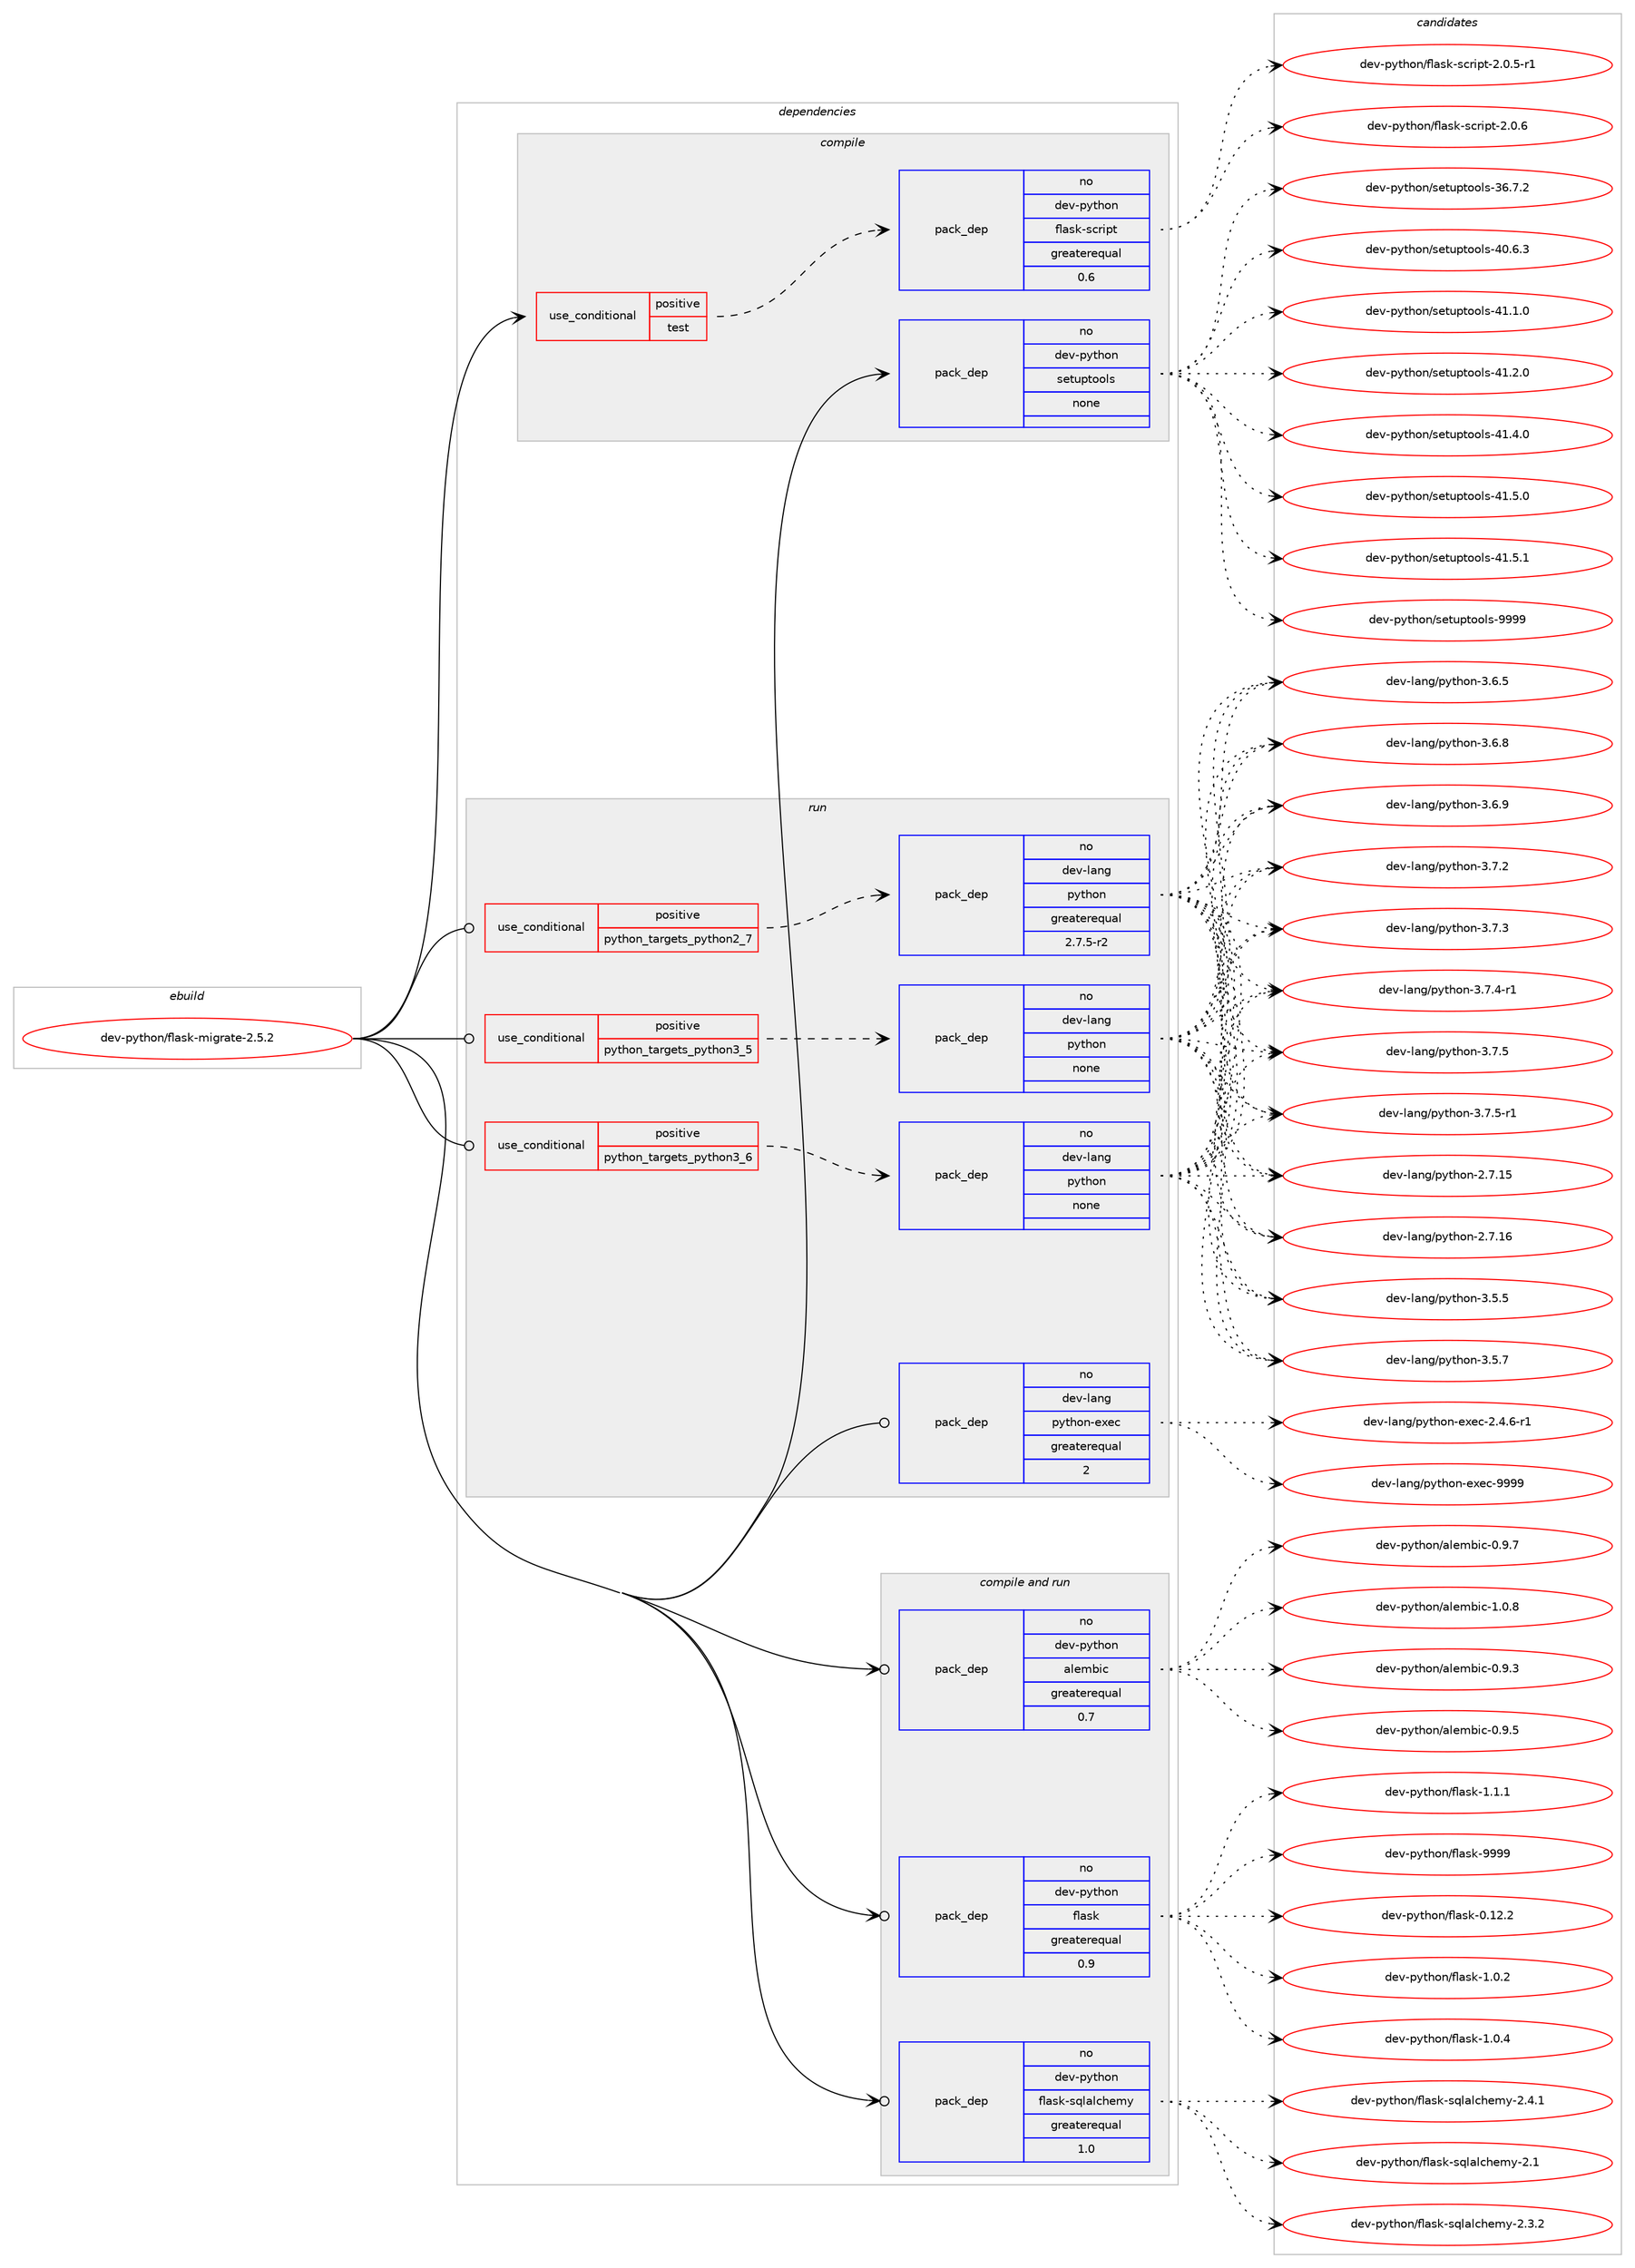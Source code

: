 digraph prolog {

# *************
# Graph options
# *************

newrank=true;
concentrate=true;
compound=true;
graph [rankdir=LR,fontname=Helvetica,fontsize=10,ranksep=1.5];#, ranksep=2.5, nodesep=0.2];
edge  [arrowhead=vee];
node  [fontname=Helvetica,fontsize=10];

# **********
# The ebuild
# **********

subgraph cluster_leftcol {
color=gray;
rank=same;
label=<<i>ebuild</i>>;
id [label="dev-python/flask-migrate-2.5.2", color=red, width=4, href="../dev-python/flask-migrate-2.5.2.svg"];
}

# ****************
# The dependencies
# ****************

subgraph cluster_midcol {
color=gray;
label=<<i>dependencies</i>>;
subgraph cluster_compile {
fillcolor="#eeeeee";
style=filled;
label=<<i>compile</i>>;
subgraph cond139525 {
dependency605113 [label=<<TABLE BORDER="0" CELLBORDER="1" CELLSPACING="0" CELLPADDING="4"><TR><TD ROWSPAN="3" CELLPADDING="10">use_conditional</TD></TR><TR><TD>positive</TD></TR><TR><TD>test</TD></TR></TABLE>>, shape=none, color=red];
subgraph pack453791 {
dependency605114 [label=<<TABLE BORDER="0" CELLBORDER="1" CELLSPACING="0" CELLPADDING="4" WIDTH="220"><TR><TD ROWSPAN="6" CELLPADDING="30">pack_dep</TD></TR><TR><TD WIDTH="110">no</TD></TR><TR><TD>dev-python</TD></TR><TR><TD>flask-script</TD></TR><TR><TD>greaterequal</TD></TR><TR><TD>0.6</TD></TR></TABLE>>, shape=none, color=blue];
}
dependency605113:e -> dependency605114:w [weight=20,style="dashed",arrowhead="vee"];
}
id:e -> dependency605113:w [weight=20,style="solid",arrowhead="vee"];
subgraph pack453792 {
dependency605115 [label=<<TABLE BORDER="0" CELLBORDER="1" CELLSPACING="0" CELLPADDING="4" WIDTH="220"><TR><TD ROWSPAN="6" CELLPADDING="30">pack_dep</TD></TR><TR><TD WIDTH="110">no</TD></TR><TR><TD>dev-python</TD></TR><TR><TD>setuptools</TD></TR><TR><TD>none</TD></TR><TR><TD></TD></TR></TABLE>>, shape=none, color=blue];
}
id:e -> dependency605115:w [weight=20,style="solid",arrowhead="vee"];
}
subgraph cluster_compileandrun {
fillcolor="#eeeeee";
style=filled;
label=<<i>compile and run</i>>;
subgraph pack453793 {
dependency605116 [label=<<TABLE BORDER="0" CELLBORDER="1" CELLSPACING="0" CELLPADDING="4" WIDTH="220"><TR><TD ROWSPAN="6" CELLPADDING="30">pack_dep</TD></TR><TR><TD WIDTH="110">no</TD></TR><TR><TD>dev-python</TD></TR><TR><TD>alembic</TD></TR><TR><TD>greaterequal</TD></TR><TR><TD>0.7</TD></TR></TABLE>>, shape=none, color=blue];
}
id:e -> dependency605116:w [weight=20,style="solid",arrowhead="odotvee"];
subgraph pack453794 {
dependency605117 [label=<<TABLE BORDER="0" CELLBORDER="1" CELLSPACING="0" CELLPADDING="4" WIDTH="220"><TR><TD ROWSPAN="6" CELLPADDING="30">pack_dep</TD></TR><TR><TD WIDTH="110">no</TD></TR><TR><TD>dev-python</TD></TR><TR><TD>flask</TD></TR><TR><TD>greaterequal</TD></TR><TR><TD>0.9</TD></TR></TABLE>>, shape=none, color=blue];
}
id:e -> dependency605117:w [weight=20,style="solid",arrowhead="odotvee"];
subgraph pack453795 {
dependency605118 [label=<<TABLE BORDER="0" CELLBORDER="1" CELLSPACING="0" CELLPADDING="4" WIDTH="220"><TR><TD ROWSPAN="6" CELLPADDING="30">pack_dep</TD></TR><TR><TD WIDTH="110">no</TD></TR><TR><TD>dev-python</TD></TR><TR><TD>flask-sqlalchemy</TD></TR><TR><TD>greaterequal</TD></TR><TR><TD>1.0</TD></TR></TABLE>>, shape=none, color=blue];
}
id:e -> dependency605118:w [weight=20,style="solid",arrowhead="odotvee"];
}
subgraph cluster_run {
fillcolor="#eeeeee";
style=filled;
label=<<i>run</i>>;
subgraph cond139526 {
dependency605119 [label=<<TABLE BORDER="0" CELLBORDER="1" CELLSPACING="0" CELLPADDING="4"><TR><TD ROWSPAN="3" CELLPADDING="10">use_conditional</TD></TR><TR><TD>positive</TD></TR><TR><TD>python_targets_python2_7</TD></TR></TABLE>>, shape=none, color=red];
subgraph pack453796 {
dependency605120 [label=<<TABLE BORDER="0" CELLBORDER="1" CELLSPACING="0" CELLPADDING="4" WIDTH="220"><TR><TD ROWSPAN="6" CELLPADDING="30">pack_dep</TD></TR><TR><TD WIDTH="110">no</TD></TR><TR><TD>dev-lang</TD></TR><TR><TD>python</TD></TR><TR><TD>greaterequal</TD></TR><TR><TD>2.7.5-r2</TD></TR></TABLE>>, shape=none, color=blue];
}
dependency605119:e -> dependency605120:w [weight=20,style="dashed",arrowhead="vee"];
}
id:e -> dependency605119:w [weight=20,style="solid",arrowhead="odot"];
subgraph cond139527 {
dependency605121 [label=<<TABLE BORDER="0" CELLBORDER="1" CELLSPACING="0" CELLPADDING="4"><TR><TD ROWSPAN="3" CELLPADDING="10">use_conditional</TD></TR><TR><TD>positive</TD></TR><TR><TD>python_targets_python3_5</TD></TR></TABLE>>, shape=none, color=red];
subgraph pack453797 {
dependency605122 [label=<<TABLE BORDER="0" CELLBORDER="1" CELLSPACING="0" CELLPADDING="4" WIDTH="220"><TR><TD ROWSPAN="6" CELLPADDING="30">pack_dep</TD></TR><TR><TD WIDTH="110">no</TD></TR><TR><TD>dev-lang</TD></TR><TR><TD>python</TD></TR><TR><TD>none</TD></TR><TR><TD></TD></TR></TABLE>>, shape=none, color=blue];
}
dependency605121:e -> dependency605122:w [weight=20,style="dashed",arrowhead="vee"];
}
id:e -> dependency605121:w [weight=20,style="solid",arrowhead="odot"];
subgraph cond139528 {
dependency605123 [label=<<TABLE BORDER="0" CELLBORDER="1" CELLSPACING="0" CELLPADDING="4"><TR><TD ROWSPAN="3" CELLPADDING="10">use_conditional</TD></TR><TR><TD>positive</TD></TR><TR><TD>python_targets_python3_6</TD></TR></TABLE>>, shape=none, color=red];
subgraph pack453798 {
dependency605124 [label=<<TABLE BORDER="0" CELLBORDER="1" CELLSPACING="0" CELLPADDING="4" WIDTH="220"><TR><TD ROWSPAN="6" CELLPADDING="30">pack_dep</TD></TR><TR><TD WIDTH="110">no</TD></TR><TR><TD>dev-lang</TD></TR><TR><TD>python</TD></TR><TR><TD>none</TD></TR><TR><TD></TD></TR></TABLE>>, shape=none, color=blue];
}
dependency605123:e -> dependency605124:w [weight=20,style="dashed",arrowhead="vee"];
}
id:e -> dependency605123:w [weight=20,style="solid",arrowhead="odot"];
subgraph pack453799 {
dependency605125 [label=<<TABLE BORDER="0" CELLBORDER="1" CELLSPACING="0" CELLPADDING="4" WIDTH="220"><TR><TD ROWSPAN="6" CELLPADDING="30">pack_dep</TD></TR><TR><TD WIDTH="110">no</TD></TR><TR><TD>dev-lang</TD></TR><TR><TD>python-exec</TD></TR><TR><TD>greaterequal</TD></TR><TR><TD>2</TD></TR></TABLE>>, shape=none, color=blue];
}
id:e -> dependency605125:w [weight=20,style="solid",arrowhead="odot"];
}
}

# **************
# The candidates
# **************

subgraph cluster_choices {
rank=same;
color=gray;
label=<<i>candidates</i>>;

subgraph choice453791 {
color=black;
nodesep=1;
choice10010111845112121116104111110471021089711510745115991141051121164550464846534511449 [label="dev-python/flask-script-2.0.5-r1", color=red, width=4,href="../dev-python/flask-script-2.0.5-r1.svg"];
choice1001011184511212111610411111047102108971151074511599114105112116455046484654 [label="dev-python/flask-script-2.0.6", color=red, width=4,href="../dev-python/flask-script-2.0.6.svg"];
dependency605114:e -> choice10010111845112121116104111110471021089711510745115991141051121164550464846534511449:w [style=dotted,weight="100"];
dependency605114:e -> choice1001011184511212111610411111047102108971151074511599114105112116455046484654:w [style=dotted,weight="100"];
}
subgraph choice453792 {
color=black;
nodesep=1;
choice100101118451121211161041111104711510111611711211611111110811545515446554650 [label="dev-python/setuptools-36.7.2", color=red, width=4,href="../dev-python/setuptools-36.7.2.svg"];
choice100101118451121211161041111104711510111611711211611111110811545524846544651 [label="dev-python/setuptools-40.6.3", color=red, width=4,href="../dev-python/setuptools-40.6.3.svg"];
choice100101118451121211161041111104711510111611711211611111110811545524946494648 [label="dev-python/setuptools-41.1.0", color=red, width=4,href="../dev-python/setuptools-41.1.0.svg"];
choice100101118451121211161041111104711510111611711211611111110811545524946504648 [label="dev-python/setuptools-41.2.0", color=red, width=4,href="../dev-python/setuptools-41.2.0.svg"];
choice100101118451121211161041111104711510111611711211611111110811545524946524648 [label="dev-python/setuptools-41.4.0", color=red, width=4,href="../dev-python/setuptools-41.4.0.svg"];
choice100101118451121211161041111104711510111611711211611111110811545524946534648 [label="dev-python/setuptools-41.5.0", color=red, width=4,href="../dev-python/setuptools-41.5.0.svg"];
choice100101118451121211161041111104711510111611711211611111110811545524946534649 [label="dev-python/setuptools-41.5.1", color=red, width=4,href="../dev-python/setuptools-41.5.1.svg"];
choice10010111845112121116104111110471151011161171121161111111081154557575757 [label="dev-python/setuptools-9999", color=red, width=4,href="../dev-python/setuptools-9999.svg"];
dependency605115:e -> choice100101118451121211161041111104711510111611711211611111110811545515446554650:w [style=dotted,weight="100"];
dependency605115:e -> choice100101118451121211161041111104711510111611711211611111110811545524846544651:w [style=dotted,weight="100"];
dependency605115:e -> choice100101118451121211161041111104711510111611711211611111110811545524946494648:w [style=dotted,weight="100"];
dependency605115:e -> choice100101118451121211161041111104711510111611711211611111110811545524946504648:w [style=dotted,weight="100"];
dependency605115:e -> choice100101118451121211161041111104711510111611711211611111110811545524946524648:w [style=dotted,weight="100"];
dependency605115:e -> choice100101118451121211161041111104711510111611711211611111110811545524946534648:w [style=dotted,weight="100"];
dependency605115:e -> choice100101118451121211161041111104711510111611711211611111110811545524946534649:w [style=dotted,weight="100"];
dependency605115:e -> choice10010111845112121116104111110471151011161171121161111111081154557575757:w [style=dotted,weight="100"];
}
subgraph choice453793 {
color=black;
nodesep=1;
choice1001011184511212111610411111047971081011099810599454846574651 [label="dev-python/alembic-0.9.3", color=red, width=4,href="../dev-python/alembic-0.9.3.svg"];
choice1001011184511212111610411111047971081011099810599454846574653 [label="dev-python/alembic-0.9.5", color=red, width=4,href="../dev-python/alembic-0.9.5.svg"];
choice1001011184511212111610411111047971081011099810599454846574655 [label="dev-python/alembic-0.9.7", color=red, width=4,href="../dev-python/alembic-0.9.7.svg"];
choice1001011184511212111610411111047971081011099810599454946484656 [label="dev-python/alembic-1.0.8", color=red, width=4,href="../dev-python/alembic-1.0.8.svg"];
dependency605116:e -> choice1001011184511212111610411111047971081011099810599454846574651:w [style=dotted,weight="100"];
dependency605116:e -> choice1001011184511212111610411111047971081011099810599454846574653:w [style=dotted,weight="100"];
dependency605116:e -> choice1001011184511212111610411111047971081011099810599454846574655:w [style=dotted,weight="100"];
dependency605116:e -> choice1001011184511212111610411111047971081011099810599454946484656:w [style=dotted,weight="100"];
}
subgraph choice453794 {
color=black;
nodesep=1;
choice10010111845112121116104111110471021089711510745484649504650 [label="dev-python/flask-0.12.2", color=red, width=4,href="../dev-python/flask-0.12.2.svg"];
choice100101118451121211161041111104710210897115107454946484650 [label="dev-python/flask-1.0.2", color=red, width=4,href="../dev-python/flask-1.0.2.svg"];
choice100101118451121211161041111104710210897115107454946484652 [label="dev-python/flask-1.0.4", color=red, width=4,href="../dev-python/flask-1.0.4.svg"];
choice100101118451121211161041111104710210897115107454946494649 [label="dev-python/flask-1.1.1", color=red, width=4,href="../dev-python/flask-1.1.1.svg"];
choice1001011184511212111610411111047102108971151074557575757 [label="dev-python/flask-9999", color=red, width=4,href="../dev-python/flask-9999.svg"];
dependency605117:e -> choice10010111845112121116104111110471021089711510745484649504650:w [style=dotted,weight="100"];
dependency605117:e -> choice100101118451121211161041111104710210897115107454946484650:w [style=dotted,weight="100"];
dependency605117:e -> choice100101118451121211161041111104710210897115107454946484652:w [style=dotted,weight="100"];
dependency605117:e -> choice100101118451121211161041111104710210897115107454946494649:w [style=dotted,weight="100"];
dependency605117:e -> choice1001011184511212111610411111047102108971151074557575757:w [style=dotted,weight="100"];
}
subgraph choice453795 {
color=black;
nodesep=1;
choice10010111845112121116104111110471021089711510745115113108971089910410110912145504649 [label="dev-python/flask-sqlalchemy-2.1", color=red, width=4,href="../dev-python/flask-sqlalchemy-2.1.svg"];
choice100101118451121211161041111104710210897115107451151131089710899104101109121455046514650 [label="dev-python/flask-sqlalchemy-2.3.2", color=red, width=4,href="../dev-python/flask-sqlalchemy-2.3.2.svg"];
choice100101118451121211161041111104710210897115107451151131089710899104101109121455046524649 [label="dev-python/flask-sqlalchemy-2.4.1", color=red, width=4,href="../dev-python/flask-sqlalchemy-2.4.1.svg"];
dependency605118:e -> choice10010111845112121116104111110471021089711510745115113108971089910410110912145504649:w [style=dotted,weight="100"];
dependency605118:e -> choice100101118451121211161041111104710210897115107451151131089710899104101109121455046514650:w [style=dotted,weight="100"];
dependency605118:e -> choice100101118451121211161041111104710210897115107451151131089710899104101109121455046524649:w [style=dotted,weight="100"];
}
subgraph choice453796 {
color=black;
nodesep=1;
choice10010111845108971101034711212111610411111045504655464953 [label="dev-lang/python-2.7.15", color=red, width=4,href="../dev-lang/python-2.7.15.svg"];
choice10010111845108971101034711212111610411111045504655464954 [label="dev-lang/python-2.7.16", color=red, width=4,href="../dev-lang/python-2.7.16.svg"];
choice100101118451089711010347112121116104111110455146534653 [label="dev-lang/python-3.5.5", color=red, width=4,href="../dev-lang/python-3.5.5.svg"];
choice100101118451089711010347112121116104111110455146534655 [label="dev-lang/python-3.5.7", color=red, width=4,href="../dev-lang/python-3.5.7.svg"];
choice100101118451089711010347112121116104111110455146544653 [label="dev-lang/python-3.6.5", color=red, width=4,href="../dev-lang/python-3.6.5.svg"];
choice100101118451089711010347112121116104111110455146544656 [label="dev-lang/python-3.6.8", color=red, width=4,href="../dev-lang/python-3.6.8.svg"];
choice100101118451089711010347112121116104111110455146544657 [label="dev-lang/python-3.6.9", color=red, width=4,href="../dev-lang/python-3.6.9.svg"];
choice100101118451089711010347112121116104111110455146554650 [label="dev-lang/python-3.7.2", color=red, width=4,href="../dev-lang/python-3.7.2.svg"];
choice100101118451089711010347112121116104111110455146554651 [label="dev-lang/python-3.7.3", color=red, width=4,href="../dev-lang/python-3.7.3.svg"];
choice1001011184510897110103471121211161041111104551465546524511449 [label="dev-lang/python-3.7.4-r1", color=red, width=4,href="../dev-lang/python-3.7.4-r1.svg"];
choice100101118451089711010347112121116104111110455146554653 [label="dev-lang/python-3.7.5", color=red, width=4,href="../dev-lang/python-3.7.5.svg"];
choice1001011184510897110103471121211161041111104551465546534511449 [label="dev-lang/python-3.7.5-r1", color=red, width=4,href="../dev-lang/python-3.7.5-r1.svg"];
dependency605120:e -> choice10010111845108971101034711212111610411111045504655464953:w [style=dotted,weight="100"];
dependency605120:e -> choice10010111845108971101034711212111610411111045504655464954:w [style=dotted,weight="100"];
dependency605120:e -> choice100101118451089711010347112121116104111110455146534653:w [style=dotted,weight="100"];
dependency605120:e -> choice100101118451089711010347112121116104111110455146534655:w [style=dotted,weight="100"];
dependency605120:e -> choice100101118451089711010347112121116104111110455146544653:w [style=dotted,weight="100"];
dependency605120:e -> choice100101118451089711010347112121116104111110455146544656:w [style=dotted,weight="100"];
dependency605120:e -> choice100101118451089711010347112121116104111110455146544657:w [style=dotted,weight="100"];
dependency605120:e -> choice100101118451089711010347112121116104111110455146554650:w [style=dotted,weight="100"];
dependency605120:e -> choice100101118451089711010347112121116104111110455146554651:w [style=dotted,weight="100"];
dependency605120:e -> choice1001011184510897110103471121211161041111104551465546524511449:w [style=dotted,weight="100"];
dependency605120:e -> choice100101118451089711010347112121116104111110455146554653:w [style=dotted,weight="100"];
dependency605120:e -> choice1001011184510897110103471121211161041111104551465546534511449:w [style=dotted,weight="100"];
}
subgraph choice453797 {
color=black;
nodesep=1;
choice10010111845108971101034711212111610411111045504655464953 [label="dev-lang/python-2.7.15", color=red, width=4,href="../dev-lang/python-2.7.15.svg"];
choice10010111845108971101034711212111610411111045504655464954 [label="dev-lang/python-2.7.16", color=red, width=4,href="../dev-lang/python-2.7.16.svg"];
choice100101118451089711010347112121116104111110455146534653 [label="dev-lang/python-3.5.5", color=red, width=4,href="../dev-lang/python-3.5.5.svg"];
choice100101118451089711010347112121116104111110455146534655 [label="dev-lang/python-3.5.7", color=red, width=4,href="../dev-lang/python-3.5.7.svg"];
choice100101118451089711010347112121116104111110455146544653 [label="dev-lang/python-3.6.5", color=red, width=4,href="../dev-lang/python-3.6.5.svg"];
choice100101118451089711010347112121116104111110455146544656 [label="dev-lang/python-3.6.8", color=red, width=4,href="../dev-lang/python-3.6.8.svg"];
choice100101118451089711010347112121116104111110455146544657 [label="dev-lang/python-3.6.9", color=red, width=4,href="../dev-lang/python-3.6.9.svg"];
choice100101118451089711010347112121116104111110455146554650 [label="dev-lang/python-3.7.2", color=red, width=4,href="../dev-lang/python-3.7.2.svg"];
choice100101118451089711010347112121116104111110455146554651 [label="dev-lang/python-3.7.3", color=red, width=4,href="../dev-lang/python-3.7.3.svg"];
choice1001011184510897110103471121211161041111104551465546524511449 [label="dev-lang/python-3.7.4-r1", color=red, width=4,href="../dev-lang/python-3.7.4-r1.svg"];
choice100101118451089711010347112121116104111110455146554653 [label="dev-lang/python-3.7.5", color=red, width=4,href="../dev-lang/python-3.7.5.svg"];
choice1001011184510897110103471121211161041111104551465546534511449 [label="dev-lang/python-3.7.5-r1", color=red, width=4,href="../dev-lang/python-3.7.5-r1.svg"];
dependency605122:e -> choice10010111845108971101034711212111610411111045504655464953:w [style=dotted,weight="100"];
dependency605122:e -> choice10010111845108971101034711212111610411111045504655464954:w [style=dotted,weight="100"];
dependency605122:e -> choice100101118451089711010347112121116104111110455146534653:w [style=dotted,weight="100"];
dependency605122:e -> choice100101118451089711010347112121116104111110455146534655:w [style=dotted,weight="100"];
dependency605122:e -> choice100101118451089711010347112121116104111110455146544653:w [style=dotted,weight="100"];
dependency605122:e -> choice100101118451089711010347112121116104111110455146544656:w [style=dotted,weight="100"];
dependency605122:e -> choice100101118451089711010347112121116104111110455146544657:w [style=dotted,weight="100"];
dependency605122:e -> choice100101118451089711010347112121116104111110455146554650:w [style=dotted,weight="100"];
dependency605122:e -> choice100101118451089711010347112121116104111110455146554651:w [style=dotted,weight="100"];
dependency605122:e -> choice1001011184510897110103471121211161041111104551465546524511449:w [style=dotted,weight="100"];
dependency605122:e -> choice100101118451089711010347112121116104111110455146554653:w [style=dotted,weight="100"];
dependency605122:e -> choice1001011184510897110103471121211161041111104551465546534511449:w [style=dotted,weight="100"];
}
subgraph choice453798 {
color=black;
nodesep=1;
choice10010111845108971101034711212111610411111045504655464953 [label="dev-lang/python-2.7.15", color=red, width=4,href="../dev-lang/python-2.7.15.svg"];
choice10010111845108971101034711212111610411111045504655464954 [label="dev-lang/python-2.7.16", color=red, width=4,href="../dev-lang/python-2.7.16.svg"];
choice100101118451089711010347112121116104111110455146534653 [label="dev-lang/python-3.5.5", color=red, width=4,href="../dev-lang/python-3.5.5.svg"];
choice100101118451089711010347112121116104111110455146534655 [label="dev-lang/python-3.5.7", color=red, width=4,href="../dev-lang/python-3.5.7.svg"];
choice100101118451089711010347112121116104111110455146544653 [label="dev-lang/python-3.6.5", color=red, width=4,href="../dev-lang/python-3.6.5.svg"];
choice100101118451089711010347112121116104111110455146544656 [label="dev-lang/python-3.6.8", color=red, width=4,href="../dev-lang/python-3.6.8.svg"];
choice100101118451089711010347112121116104111110455146544657 [label="dev-lang/python-3.6.9", color=red, width=4,href="../dev-lang/python-3.6.9.svg"];
choice100101118451089711010347112121116104111110455146554650 [label="dev-lang/python-3.7.2", color=red, width=4,href="../dev-lang/python-3.7.2.svg"];
choice100101118451089711010347112121116104111110455146554651 [label="dev-lang/python-3.7.3", color=red, width=4,href="../dev-lang/python-3.7.3.svg"];
choice1001011184510897110103471121211161041111104551465546524511449 [label="dev-lang/python-3.7.4-r1", color=red, width=4,href="../dev-lang/python-3.7.4-r1.svg"];
choice100101118451089711010347112121116104111110455146554653 [label="dev-lang/python-3.7.5", color=red, width=4,href="../dev-lang/python-3.7.5.svg"];
choice1001011184510897110103471121211161041111104551465546534511449 [label="dev-lang/python-3.7.5-r1", color=red, width=4,href="../dev-lang/python-3.7.5-r1.svg"];
dependency605124:e -> choice10010111845108971101034711212111610411111045504655464953:w [style=dotted,weight="100"];
dependency605124:e -> choice10010111845108971101034711212111610411111045504655464954:w [style=dotted,weight="100"];
dependency605124:e -> choice100101118451089711010347112121116104111110455146534653:w [style=dotted,weight="100"];
dependency605124:e -> choice100101118451089711010347112121116104111110455146534655:w [style=dotted,weight="100"];
dependency605124:e -> choice100101118451089711010347112121116104111110455146544653:w [style=dotted,weight="100"];
dependency605124:e -> choice100101118451089711010347112121116104111110455146544656:w [style=dotted,weight="100"];
dependency605124:e -> choice100101118451089711010347112121116104111110455146544657:w [style=dotted,weight="100"];
dependency605124:e -> choice100101118451089711010347112121116104111110455146554650:w [style=dotted,weight="100"];
dependency605124:e -> choice100101118451089711010347112121116104111110455146554651:w [style=dotted,weight="100"];
dependency605124:e -> choice1001011184510897110103471121211161041111104551465546524511449:w [style=dotted,weight="100"];
dependency605124:e -> choice100101118451089711010347112121116104111110455146554653:w [style=dotted,weight="100"];
dependency605124:e -> choice1001011184510897110103471121211161041111104551465546534511449:w [style=dotted,weight="100"];
}
subgraph choice453799 {
color=black;
nodesep=1;
choice10010111845108971101034711212111610411111045101120101994550465246544511449 [label="dev-lang/python-exec-2.4.6-r1", color=red, width=4,href="../dev-lang/python-exec-2.4.6-r1.svg"];
choice10010111845108971101034711212111610411111045101120101994557575757 [label="dev-lang/python-exec-9999", color=red, width=4,href="../dev-lang/python-exec-9999.svg"];
dependency605125:e -> choice10010111845108971101034711212111610411111045101120101994550465246544511449:w [style=dotted,weight="100"];
dependency605125:e -> choice10010111845108971101034711212111610411111045101120101994557575757:w [style=dotted,weight="100"];
}
}

}
